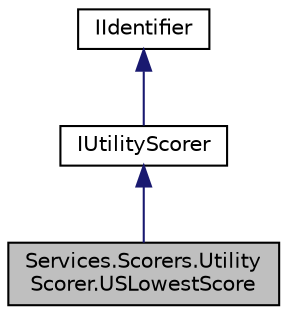 digraph "Services.Scorers.UtilityScorer.USLowestScore"
{
 // LATEX_PDF_SIZE
  edge [fontname="Helvetica",fontsize="10",labelfontname="Helvetica",labelfontsize="10"];
  node [fontname="Helvetica",fontsize="10",shape=record];
  Node1 [label="Services.Scorers.Utility\lScorer.USLowestScore",height=0.2,width=0.4,color="black", fillcolor="grey75", style="filled", fontcolor="black",tooltip=" "];
  Node2 -> Node1 [dir="back",color="midnightblue",fontsize="10",style="solid",fontname="Helvetica"];
  Node2 [label="IUtilityScorer",height=0.2,width=0.4,color="black", fillcolor="white", style="filled",URL="$interface_i_utility_scorer.html",tooltip=" "];
  Node3 -> Node2 [dir="back",color="midnightblue",fontsize="10",style="solid",fontname="Helvetica"];
  Node3 [label="IIdentifier",height=0.2,width=0.4,color="black", fillcolor="white", style="filled",URL="$interface_i_identifier.html",tooltip=" "];
}
